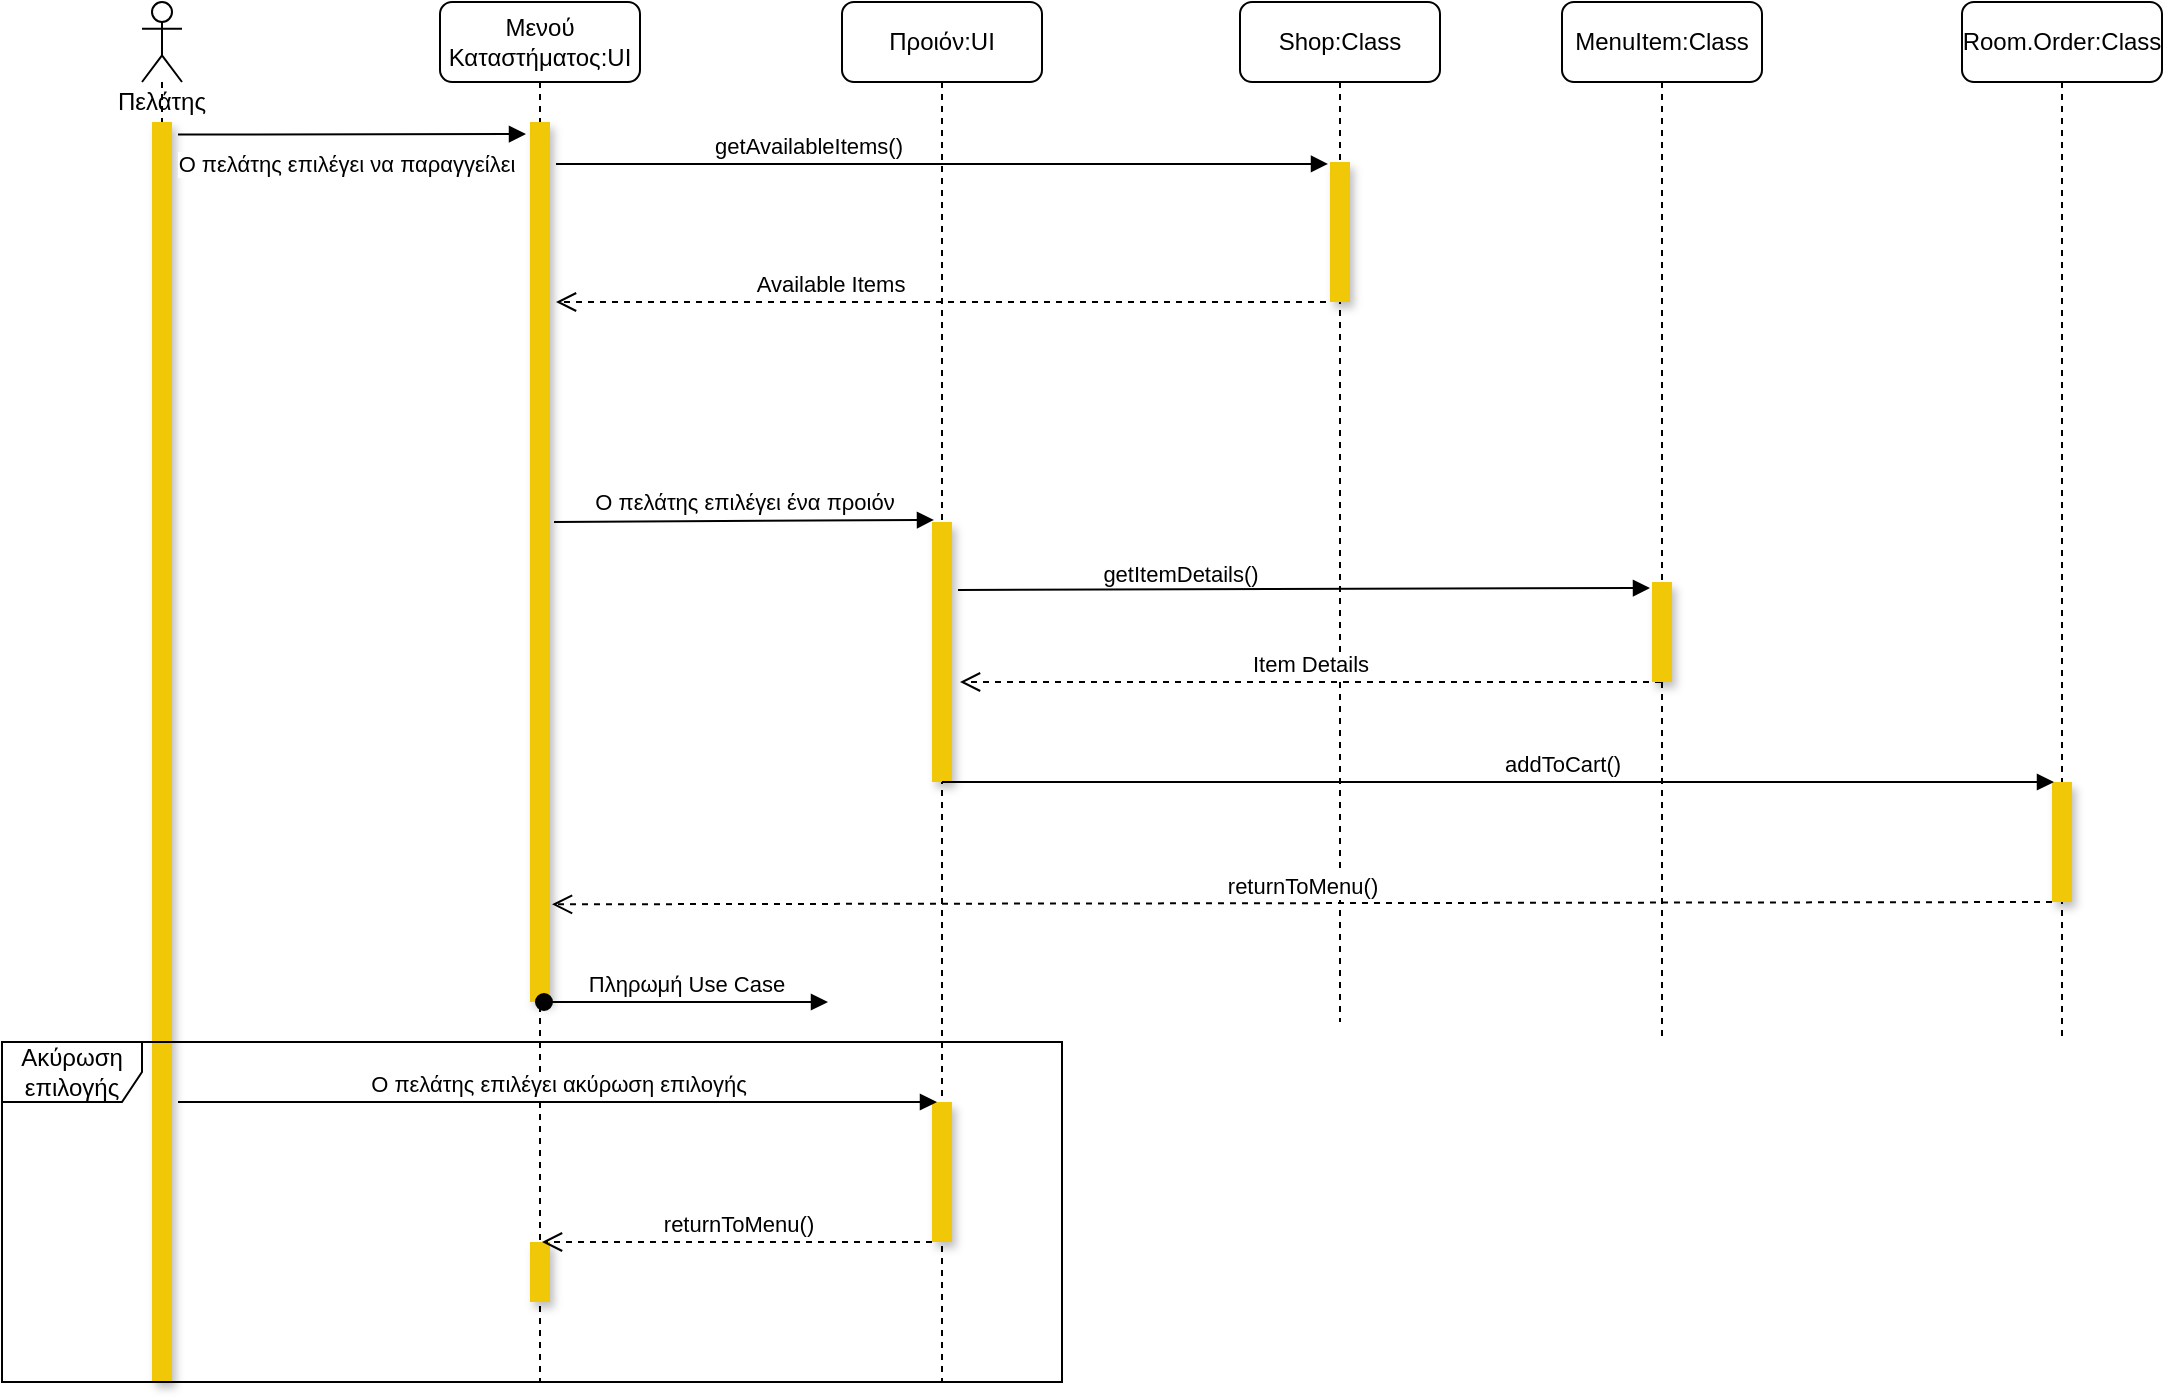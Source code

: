 <mxfile version="19.0.2" type="device"><diagram id="mCDSjLg8GLGT7zRgTQI0" name="Page-1"><mxGraphModel dx="3044" dy="617" grid="1" gridSize="10" guides="1" tooltips="1" connect="1" arrows="1" fold="1" page="1" pageScale="1" pageWidth="2336" pageHeight="1654" math="0" shadow="0"><root><mxCell id="0"/><mxCell id="1" parent="0"/><mxCell id="2n8lG3U2jTvrqP1i7wN1-1" value="Πελάτης" style="shape=umlLifeline;participant=umlActor;perimeter=lifelinePerimeter;whiteSpace=wrap;html=1;container=1;collapsible=0;recursiveResize=0;verticalAlign=top;spacingTop=36;outlineConnect=0;" parent="1" vertex="1"><mxGeometry x="40" y="40" width="20" height="690" as="geometry"/></mxCell><mxCell id="2n8lG3U2jTvrqP1i7wN1-7" value="" style="html=1;points=[];perimeter=orthogonalPerimeter;rounded=0;fillColor=#F0C808;strokeColor=none;shadow=1;" parent="2n8lG3U2jTvrqP1i7wN1-1" vertex="1"><mxGeometry x="5" y="60" width="10" height="630" as="geometry"/></mxCell><mxCell id="2n8lG3U2jTvrqP1i7wN1-2" value="Μενού Καταστήματος:UI" style="shape=umlLifeline;perimeter=lifelinePerimeter;whiteSpace=wrap;html=1;container=1;collapsible=0;recursiveResize=0;outlineConnect=0;rounded=1;" parent="1" vertex="1"><mxGeometry x="189" y="40" width="100" height="690" as="geometry"/></mxCell><mxCell id="2n8lG3U2jTvrqP1i7wN1-14" value="Ο πελάτης επιλέγει ένα προιόν" style="html=1;verticalAlign=bottom;endArrow=block;rounded=0;entryX=-0.1;entryY=-0.008;entryDx=0;entryDy=0;entryPerimeter=0;" parent="2n8lG3U2jTvrqP1i7wN1-2" edge="1"><mxGeometry width="80" relative="1" as="geometry"><mxPoint x="57" y="260" as="sourcePoint"/><mxPoint x="247" y="258.96" as="targetPoint"/></mxGeometry></mxCell><mxCell id="2n8lG3U2jTvrqP1i7wN1-8" value="" style="html=1;points=[];perimeter=orthogonalPerimeter;rounded=0;fillColor=#F0C808;strokeColor=none;shadow=1;" parent="2n8lG3U2jTvrqP1i7wN1-2" vertex="1"><mxGeometry x="45" y="60" width="10" height="440" as="geometry"/></mxCell><mxCell id="2n8lG3U2jTvrqP1i7wN1-11" value="getAvailableItems()" style="html=1;verticalAlign=bottom;endArrow=block;rounded=0;entryX=-0.1;entryY=0.014;entryDx=0;entryDy=0;entryPerimeter=0;" parent="2n8lG3U2jTvrqP1i7wN1-2" target="2n8lG3U2jTvrqP1i7wN1-10" edge="1"><mxGeometry x="-0.345" width="80" relative="1" as="geometry"><mxPoint x="58" y="81" as="sourcePoint"/><mxPoint x="445" y="80.98" as="targetPoint"/><mxPoint as="offset"/></mxGeometry></mxCell><mxCell id="2n8lG3U2jTvrqP1i7wN1-22" value="Πληρωμή Use Case" style="html=1;verticalAlign=bottom;startArrow=oval;startFill=1;endArrow=block;startSize=8;rounded=0;exitX=0.3;exitY=1;exitDx=0;exitDy=0;exitPerimeter=0;" parent="2n8lG3U2jTvrqP1i7wN1-2" edge="1"><mxGeometry width="60" relative="1" as="geometry"><mxPoint x="52" y="500" as="sourcePoint"/><mxPoint x="194" y="500" as="targetPoint"/></mxGeometry></mxCell><mxCell id="2n8lG3U2jTvrqP1i7wN1-25" value="" style="html=1;points=[];perimeter=orthogonalPerimeter;rounded=0;fillColor=#F0C808;strokeColor=none;shadow=1;" parent="2n8lG3U2jTvrqP1i7wN1-2" vertex="1"><mxGeometry x="45" y="620" width="10" height="30" as="geometry"/></mxCell><mxCell id="2n8lG3U2jTvrqP1i7wN1-3" value="Shop:Class" style="shape=umlLifeline;perimeter=lifelinePerimeter;whiteSpace=wrap;html=1;container=1;collapsible=0;recursiveResize=0;outlineConnect=0;rounded=1;" parent="1" vertex="1"><mxGeometry x="589" y="40" width="100" height="510" as="geometry"/></mxCell><mxCell id="2n8lG3U2jTvrqP1i7wN1-10" value="" style="html=1;points=[];perimeter=orthogonalPerimeter;rounded=0;fillColor=#F0C808;strokeColor=none;shadow=1;" parent="2n8lG3U2jTvrqP1i7wN1-3" vertex="1"><mxGeometry x="45" y="80" width="10" height="70" as="geometry"/></mxCell><mxCell id="2n8lG3U2jTvrqP1i7wN1-12" value="Available Items" style="html=1;verticalAlign=bottom;endArrow=open;dashed=1;endSize=8;rounded=0;" parent="2n8lG3U2jTvrqP1i7wN1-3" edge="1"><mxGeometry x="0.289" relative="1" as="geometry"><mxPoint x="43" y="150" as="sourcePoint"/><mxPoint x="-342" y="150" as="targetPoint"/><mxPoint as="offset"/></mxGeometry></mxCell><mxCell id="2n8lG3U2jTvrqP1i7wN1-18" value="Item Details" style="html=1;verticalAlign=bottom;endArrow=open;dashed=1;endSize=8;rounded=0;" parent="2n8lG3U2jTvrqP1i7wN1-3" source="h8T2Nc1ZbZZNUA4vEiPf-1" edge="1"><mxGeometry relative="1" as="geometry"><mxPoint x="45" y="340" as="sourcePoint"/><mxPoint x="-140" y="340" as="targetPoint"/></mxGeometry></mxCell><mxCell id="2n8lG3U2jTvrqP1i7wN1-4" value="Προιόν:UI" style="shape=umlLifeline;perimeter=lifelinePerimeter;whiteSpace=wrap;html=1;container=1;collapsible=0;recursiveResize=0;outlineConnect=0;rounded=1;" parent="1" vertex="1"><mxGeometry x="390" y="40" width="100" height="690" as="geometry"/></mxCell><mxCell id="2n8lG3U2jTvrqP1i7wN1-13" value="" style="html=1;points=[];perimeter=orthogonalPerimeter;rounded=0;fillColor=#F0C808;strokeColor=none;shadow=1;" parent="2n8lG3U2jTvrqP1i7wN1-4" vertex="1"><mxGeometry x="45" y="260" width="10" height="130" as="geometry"/></mxCell><mxCell id="2n8lG3U2jTvrqP1i7wN1-23" value="" style="html=1;points=[];perimeter=orthogonalPerimeter;rounded=0;fillColor=#F0C808;strokeColor=none;shadow=1;" parent="2n8lG3U2jTvrqP1i7wN1-4" vertex="1"><mxGeometry x="45" y="550" width="10" height="70" as="geometry"/></mxCell><mxCell id="2n8lG3U2jTvrqP1i7wN1-26" value="returnToMenu()" style="html=1;verticalAlign=bottom;endArrow=open;dashed=1;endSize=8;rounded=0;" parent="2n8lG3U2jTvrqP1i7wN1-4" edge="1"><mxGeometry relative="1" as="geometry"><mxPoint x="45" y="620" as="sourcePoint"/><mxPoint x="-150" y="620" as="targetPoint"/></mxGeometry></mxCell><mxCell id="2n8lG3U2jTvrqP1i7wN1-17" value="getItemDetails()" style="html=1;verticalAlign=bottom;endArrow=block;rounded=0;entryX=-0.1;entryY=0.06;entryDx=0;entryDy=0;entryPerimeter=0;" parent="2n8lG3U2jTvrqP1i7wN1-4" target="h8T2Nc1ZbZZNUA4vEiPf-2" edge="1"><mxGeometry x="-0.359" y="-1" width="80" relative="1" as="geometry"><mxPoint x="58" y="294" as="sourcePoint"/><mxPoint x="415" y="293.55" as="targetPoint"/><mxPoint as="offset"/></mxGeometry></mxCell><mxCell id="2n8lG3U2jTvrqP1i7wN1-5" value="Room.Order:Class" style="shape=umlLifeline;perimeter=lifelinePerimeter;whiteSpace=wrap;html=1;container=1;collapsible=0;recursiveResize=0;outlineConnect=0;rounded=1;" parent="1" vertex="1"><mxGeometry x="950" y="40" width="100" height="520" as="geometry"/></mxCell><mxCell id="2n8lG3U2jTvrqP1i7wN1-19" value="" style="html=1;points=[];perimeter=orthogonalPerimeter;rounded=0;fillColor=#F0C808;strokeColor=none;shadow=1;" parent="2n8lG3U2jTvrqP1i7wN1-5" vertex="1"><mxGeometry x="45" y="390" width="10" height="60" as="geometry"/></mxCell><mxCell id="2n8lG3U2jTvrqP1i7wN1-21" value="returnToMenu()" style="html=1;verticalAlign=bottom;endArrow=open;dashed=1;endSize=8;rounded=0;entryX=1.1;entryY=0.889;entryDx=0;entryDy=0;entryPerimeter=0;" parent="2n8lG3U2jTvrqP1i7wN1-5" edge="1" target="2n8lG3U2jTvrqP1i7wN1-8"><mxGeometry relative="1" as="geometry"><mxPoint x="45" y="450" as="sourcePoint"/><mxPoint x="-690" y="450" as="targetPoint"/></mxGeometry></mxCell><mxCell id="2n8lG3U2jTvrqP1i7wN1-9" value="Ο πελάτης επιλέγει να παραγγείλει" style="html=1;verticalAlign=bottom;endArrow=block;rounded=0;exitX=1.1;exitY=0.01;exitDx=0;exitDy=0;exitPerimeter=0;" parent="1" edge="1"><mxGeometry x="-0.032" y="-24" width="80" relative="1" as="geometry"><mxPoint x="58" y="106.3" as="sourcePoint"/><mxPoint x="232" y="106" as="targetPoint"/><mxPoint as="offset"/></mxGeometry></mxCell><mxCell id="2n8lG3U2jTvrqP1i7wN1-20" value="addToCart()" style="html=1;verticalAlign=bottom;endArrow=block;rounded=0;exitX=0.5;exitY=1;exitDx=0;exitDy=0;exitPerimeter=0;entryX=0.1;entryY=0;entryDx=0;entryDy=0;entryPerimeter=0;" parent="1" edge="1" target="2n8lG3U2jTvrqP1i7wN1-19" source="2n8lG3U2jTvrqP1i7wN1-13"><mxGeometry x="0.115" width="80" relative="1" as="geometry"><mxPoint x="440" y="430" as="sourcePoint"/><mxPoint x="970" y="430" as="targetPoint"/><Array as="points"/><mxPoint as="offset"/></mxGeometry></mxCell><mxCell id="2n8lG3U2jTvrqP1i7wN1-24" value="Ο πελάτης επιλέγει ακύρωση επιλογής" style="html=1;verticalAlign=bottom;endArrow=block;rounded=0;" parent="1" edge="1"><mxGeometry width="80" relative="1" as="geometry"><mxPoint x="58" y="590" as="sourcePoint"/><mxPoint x="437.5" y="590" as="targetPoint"/></mxGeometry></mxCell><mxCell id="h8T2Nc1ZbZZNUA4vEiPf-1" value="MenuItem:Class" style="shape=umlLifeline;perimeter=lifelinePerimeter;whiteSpace=wrap;html=1;container=1;collapsible=0;recursiveResize=0;outlineConnect=0;rounded=1;" parent="1" vertex="1"><mxGeometry x="750" y="40" width="100" height="520" as="geometry"/></mxCell><mxCell id="h8T2Nc1ZbZZNUA4vEiPf-2" value="" style="html=1;points=[];perimeter=orthogonalPerimeter;rounded=0;fillColor=#F0C808;strokeColor=none;shadow=1;" parent="h8T2Nc1ZbZZNUA4vEiPf-1" vertex="1"><mxGeometry x="45" y="290" width="10" height="50" as="geometry"/></mxCell><mxCell id="2n8lG3U2jTvrqP1i7wN1-27" value="Ακύρωση επιλογής" style="shape=umlFrame;whiteSpace=wrap;html=1;rounded=0;shadow=0;fillColor=#FFFFFF;width=70;height=30;" parent="1" vertex="1"><mxGeometry x="-30" y="560" width="530" height="170" as="geometry"/></mxCell></root></mxGraphModel></diagram></mxfile>
